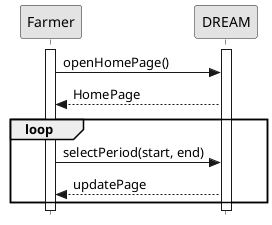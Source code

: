 @startuml
skinparam style strictuml
skinparam monochrome true

Activate Farmer
Activate DREAM

Farmer->DREAM : openHomePage()

Farmer<--DREAM: HomePage

loop
Farmer->DREAM: selectPeriod(start, end)
DREAM-->Farmer: updatePage
end


@enduml